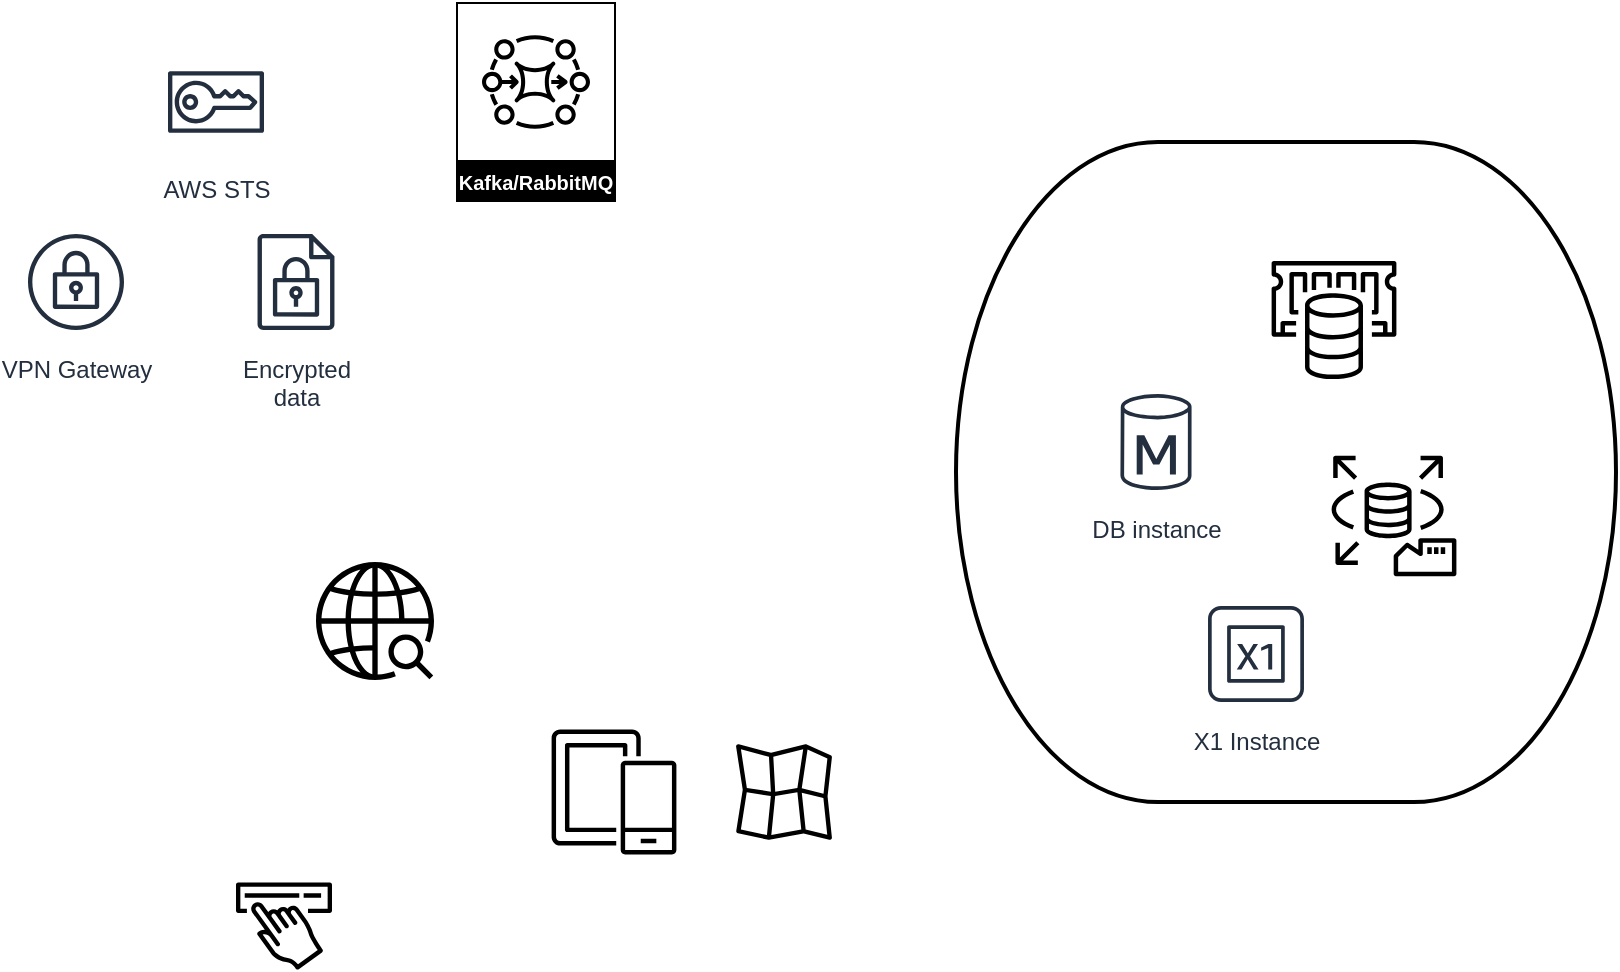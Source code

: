 <mxfile version="21.6.5" type="gitlab">
  <diagram name="Page-1" id="i5MCHsnK_7qoWDh0UkzE">
    <mxGraphModel dx="1026" dy="641" grid="1" gridSize="10" guides="1" tooltips="1" connect="1" arrows="1" fold="1" page="1" pageScale="1" pageWidth="850" pageHeight="1100" math="0" shadow="0">
      <root>
        <mxCell id="0" />
        <mxCell id="1" parent="0" />
        <mxCell id="-krhu6dnZnewL_vkGu-U-1" value="DB instance" style="sketch=0;outlineConnect=0;fontColor=#232F3E;gradientColor=none;strokeColor=#232F3E;fillColor=#ffffff;dashed=0;verticalLabelPosition=bottom;verticalAlign=top;align=center;html=1;fontSize=12;fontStyle=0;aspect=fixed;shape=mxgraph.aws4.resourceIcon;resIcon=mxgraph.aws4.db_instance;" parent="1" vertex="1">
          <mxGeometry x="610" y="230" width="60" height="60" as="geometry" />
        </mxCell>
        <mxCell id="-krhu6dnZnewL_vkGu-U-2" value="VPN Gateway" style="sketch=0;outlineConnect=0;fontColor=#232F3E;gradientColor=none;strokeColor=#232F3E;fillColor=#ffffff;dashed=0;verticalLabelPosition=bottom;verticalAlign=top;align=center;html=1;fontSize=12;fontStyle=0;aspect=fixed;shape=mxgraph.aws4.resourceIcon;resIcon=mxgraph.aws4.vpn_gateway;" parent="1" vertex="1">
          <mxGeometry x="70" y="150" width="60" height="60" as="geometry" />
        </mxCell>
        <mxCell id="-krhu6dnZnewL_vkGu-U-3" value="AWS STS" style="sketch=0;outlineConnect=0;fontColor=#232F3E;gradientColor=none;strokeColor=#232F3E;fillColor=#ffffff;dashed=0;verticalLabelPosition=bottom;verticalAlign=top;align=center;html=1;fontSize=12;fontStyle=0;aspect=fixed;shape=mxgraph.aws4.resourceIcon;resIcon=mxgraph.aws4.sts;" parent="1" vertex="1">
          <mxGeometry x="140" y="60" width="60" height="60" as="geometry" />
        </mxCell>
        <mxCell id="-krhu6dnZnewL_vkGu-U-4" value="Encrypted&#xa;data" style="sketch=0;outlineConnect=0;fontColor=#232F3E;gradientColor=none;strokeColor=#232F3E;fillColor=#ffffff;dashed=0;verticalLabelPosition=bottom;verticalAlign=top;align=center;html=1;fontSize=12;fontStyle=0;aspect=fixed;shape=mxgraph.aws4.resourceIcon;resIcon=mxgraph.aws4.encrypted_data;" parent="1" vertex="1">
          <mxGeometry x="180" y="150" width="60" height="60" as="geometry" />
        </mxCell>
        <mxCell id="-krhu6dnZnewL_vkGu-U-10" value="" style="sketch=0;outlineConnect=0;fontColor=#232F3E;gradientColor=none;fillColor=#000000;strokeColor=none;dashed=0;verticalLabelPosition=bottom;verticalAlign=top;align=center;html=1;fontSize=12;fontStyle=0;aspect=fixed;pointerEvents=1;shape=mxgraph.aws4.sagemaker_geospatial_ml;" parent="1" vertex="1">
          <mxGeometry x="220" y="320" width="59" height="59" as="geometry" />
        </mxCell>
        <mxCell id="-krhu6dnZnewL_vkGu-U-11" value="" style="sketch=0;points=[[0,0,0],[0.25,0,0],[0.5,0,0],[0.75,0,0],[1,0,0],[0,1,0],[0.25,1,0],[0.5,1,0],[0.75,1,0],[1,1,0],[0,0.25,0],[0,0.5,0],[0,0.75,0],[1,0.25,0],[1,0.5,0],[1,0.75,0]];outlineConnect=0;fontColor=#232F3E;gradientColor=#4D72F3;gradientDirection=north;fillColor=none;strokeColor=#000000;dashed=0;verticalLabelPosition=bottom;verticalAlign=top;align=center;html=1;fontSize=12;fontStyle=0;aspect=fixed;shape=mxgraph.aws4.resourceIcon;resIcon=mxgraph.aws4.rds_on_vmware;" parent="1" vertex="1">
          <mxGeometry x="720" y="258" width="78" height="78" as="geometry" />
        </mxCell>
        <mxCell id="-krhu6dnZnewL_vkGu-U-12" value="" style="sketch=0;points=[[0,0,0],[0.25,0,0],[0.5,0,0],[0.75,0,0],[1,0,0],[0,1,0],[0.25,1,0],[0.5,1,0],[0.75,1,0],[1,1,0],[0,0.25,0],[0,0.5,0],[0,0.75,0],[1,0.25,0],[1,0.5,0],[1,0.75,0]];outlineConnect=0;fontColor=#232F3E;gradientColor=#4D72F3;gradientDirection=north;fillColor=none;strokeColor=#000000;dashed=0;verticalLabelPosition=bottom;verticalAlign=top;align=center;html=1;fontSize=12;fontStyle=0;aspect=fixed;shape=mxgraph.aws4.resourceIcon;resIcon=mxgraph.aws4.elasticache;" parent="1" vertex="1">
          <mxGeometry x="690" y="160" width="78" height="78" as="geometry" />
        </mxCell>
        <mxCell id="-krhu6dnZnewL_vkGu-U-13" value="" style="sketch=0;outlineConnect=0;fontColor=#232F3E;gradientColor=none;fillColor=#000000;strokeColor=none;dashed=0;verticalLabelPosition=bottom;verticalAlign=top;align=center;html=1;fontSize=12;fontStyle=0;aspect=fixed;shape=mxgraph.aws4.amplify_aws_amplify_studio;" parent="1" vertex="1">
          <mxGeometry x="180" y="480" width="48" height="44" as="geometry" />
        </mxCell>
        <mxCell id="-krhu6dnZnewL_vkGu-U-14" value="" style="sketch=0;outlineConnect=0;fontColor=#232F3E;gradientColor=none;fillColor=#000000;strokeColor=none;dashed=0;verticalLabelPosition=bottom;verticalAlign=top;align=center;html=1;fontSize=12;fontStyle=0;aspect=fixed;shape=mxgraph.aws4.location_service_map;" parent="1" vertex="1">
          <mxGeometry x="430" y="411" width="48" height="48" as="geometry" />
        </mxCell>
        <mxCell id="-krhu6dnZnewL_vkGu-U-15" value="" style="sketch=0;points=[[0,0,0],[0.25,0,0],[0.5,0,0],[0.75,0,0],[1,0,0],[0,1,0],[0.25,1,0],[0.5,1,0],[0.75,1,0],[1,1,0],[0,0.25,0],[0,0.5,0],[0,0.75,0],[1,0.25,0],[1,0.5,0],[1,0.75,0]];outlineConnect=0;fontColor=#232F3E;gradientColor=#F54749;gradientDirection=north;fillColor=none;strokeColor=#000000;dashed=0;verticalLabelPosition=bottom;verticalAlign=top;align=center;html=1;fontSize=12;fontStyle=0;aspect=fixed;shape=mxgraph.aws4.resourceIcon;resIcon=mxgraph.aws4.mobile;" parent="1" vertex="1">
          <mxGeometry x="330" y="396" width="78" height="78" as="geometry" />
        </mxCell>
        <mxCell id="-krhu6dnZnewL_vkGu-U-16" value="X1 Instance" style="sketch=0;outlineConnect=0;fontColor=#232F3E;gradientColor=none;strokeColor=#232F3E;fillColor=#ffffff;dashed=0;verticalLabelPosition=bottom;verticalAlign=top;align=center;html=1;fontSize=12;fontStyle=0;aspect=fixed;shape=mxgraph.aws4.resourceIcon;resIcon=mxgraph.aws4.x1_instance;" parent="1" vertex="1">
          <mxGeometry x="660" y="336" width="60" height="60" as="geometry" />
        </mxCell>
        <mxCell id="-krhu6dnZnewL_vkGu-U-17" value="&lt;font color=&quot;#ffffff&quot;&gt;Kafka/RabbitMQ&lt;/font&gt;" style="sketch=0;outlineConnect=0;fontColor=#232F3E;gradientColor=none;strokeColor=#000000;fillColor=none;dashed=0;verticalLabelPosition=middle;verticalAlign=bottom;align=center;html=1;whiteSpace=wrap;fontSize=10;fontStyle=1;spacing=3;shape=mxgraph.aws4.productIcon;prIcon=mxgraph.aws4.mq;" parent="1" vertex="1">
          <mxGeometry x="290" y="40" width="80" height="100" as="geometry" />
        </mxCell>
        <mxCell id="XCqxtQ-PgcjRmWPjR3io-1" value="" style="strokeWidth=2;html=1;shape=mxgraph.flowchart.terminator;whiteSpace=wrap;fillColor=none;" vertex="1" parent="1">
          <mxGeometry x="540" y="110" width="330" height="330" as="geometry" />
        </mxCell>
      </root>
    </mxGraphModel>
  </diagram>
</mxfile>
